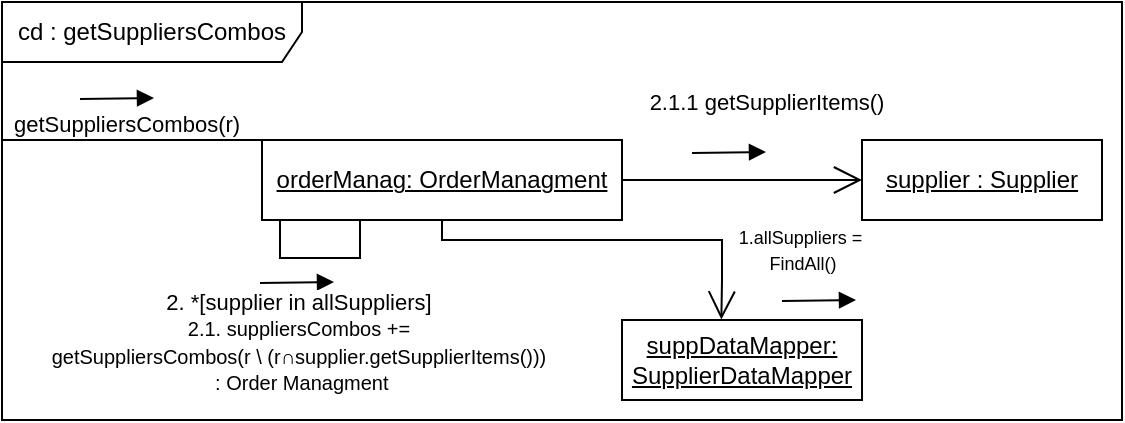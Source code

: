 <mxfile version="21.2.7" type="onedrive">
  <diagram name="Page-1" id="2YBvvXClWsGukQMizWep">
    <mxGraphModel grid="1" page="1" gridSize="10" guides="1" tooltips="1" connect="1" arrows="1" fold="1" pageScale="1" pageWidth="850" pageHeight="1100" math="0" shadow="0">
      <root>
        <mxCell id="0" />
        <mxCell id="1" parent="0" />
        <mxCell id="vbn1vjWYSr6YsiNQEqlZ-1" value="cd : getSuppliersCombos" style="shape=umlFrame;whiteSpace=wrap;html=1;pointerEvents=0;width=150;height=30;" vertex="1" parent="1">
          <mxGeometry x="10" y="11" width="560" height="209" as="geometry" />
        </mxCell>
        <mxCell id="vbn1vjWYSr6YsiNQEqlZ-34" style="edgeStyle=none;rounded=0;orthogonalLoop=1;jettySize=auto;html=1;endArrow=none;endFill=0;entryX=0;entryY=0;entryDx=0;entryDy=0;" edge="1" parent="1" target="vbn1vjWYSr6YsiNQEqlZ-33">
          <mxGeometry relative="1" as="geometry">
            <mxPoint x="10" y="80" as="sourcePoint" />
          </mxGeometry>
        </mxCell>
        <mxCell id="vbn1vjWYSr6YsiNQEqlZ-33" value="&lt;u&gt;orderManag: OrderManagment&lt;/u&gt;" style="html=1;whiteSpace=wrap;" vertex="1" parent="1">
          <mxGeometry x="140" y="80" width="180" height="40" as="geometry" />
        </mxCell>
        <mxCell id="vbn1vjWYSr6YsiNQEqlZ-51" value="" style="endArrow=none;html=1;rounded=0;entryX=0;entryY=1;entryDx=0;entryDy=0;exitX=0.5;exitY=1;exitDx=0;exitDy=0;" edge="1" parent="1">
          <mxGeometry width="50" height="50" relative="1" as="geometry">
            <mxPoint x="189" y="120" as="sourcePoint" />
            <mxPoint x="149" y="120" as="targetPoint" />
            <Array as="points">
              <mxPoint x="189" y="139" />
              <mxPoint x="149" y="139" />
            </Array>
          </mxGeometry>
        </mxCell>
        <mxCell id="vbn1vjWYSr6YsiNQEqlZ-57" value="getSuppliersCombos(r)" style="html=1;verticalAlign=bottom;endArrow=block;edgeStyle=elbowEdgeStyle;elbow=vertical;curved=0;rounded=0;" edge="1" parent="1">
          <mxGeometry x="0.257" y="-22" width="80" relative="1" as="geometry">
            <mxPoint x="49" y="59.5" as="sourcePoint" />
            <mxPoint x="86" y="59" as="targetPoint" />
            <mxPoint as="offset" />
            <Array as="points">
              <mxPoint x="70" y="59" />
            </Array>
          </mxGeometry>
        </mxCell>
        <mxCell id="eug0yIInreZ6nuwDFGsd-1" value="&lt;u&gt;supplier : Supplier&lt;/u&gt;" style="rounded=0;whiteSpace=wrap;html=1;" vertex="1" parent="1">
          <mxGeometry x="440" y="80" width="120" height="40" as="geometry" />
        </mxCell>
        <mxCell id="eug0yIInreZ6nuwDFGsd-4" value="2. *[supplier in allSuppliers]&lt;br style=&quot;border-color: var(--border-color); font-size: 10px;&quot;&gt;&lt;span style=&quot;font-size: 10px;&quot;&gt;2.1. suppliersCombos +=&lt;/span&gt;&lt;br style=&quot;border-color: var(--border-color); font-size: 10px;&quot;&gt;&lt;span style=&quot;font-size: 10px;&quot;&gt;getSuppliersCombos(r \ (r∩supplier.getSupplierItems()))&lt;/span&gt;&lt;br style=&quot;border-color: var(--border-color); font-size: 10px;&quot;&gt;&lt;span style=&quot;font-size: 10px;&quot;&gt;&amp;nbsp;: Order Managment&lt;/span&gt;" style="html=1;verticalAlign=bottom;endArrow=block;edgeStyle=elbowEdgeStyle;elbow=vertical;curved=0;rounded=0;" edge="1" parent="1">
          <mxGeometry x="0.04" y="-59" width="80" relative="1" as="geometry">
            <mxPoint x="139" y="151.5" as="sourcePoint" />
            <mxPoint x="176" y="151" as="targetPoint" />
            <mxPoint as="offset" />
            <Array as="points">
              <mxPoint x="160" y="151" />
            </Array>
          </mxGeometry>
        </mxCell>
        <mxCell id="eug0yIInreZ6nuwDFGsd-5" value="2.1.1 getSupplierItems()" style="html=1;verticalAlign=bottom;endArrow=block;edgeStyle=elbowEdgeStyle;elbow=vertical;curved=0;rounded=0;" edge="1" parent="1">
          <mxGeometry x="1" y="16" width="80" relative="1" as="geometry">
            <mxPoint x="355" y="86.5" as="sourcePoint" />
            <mxPoint x="392" y="86" as="targetPoint" />
            <mxPoint as="offset" />
            <Array as="points">
              <mxPoint x="376" y="86" />
            </Array>
          </mxGeometry>
        </mxCell>
        <mxCell id="z5gsfy8mh2WQnusAvWPp-1" value="" style="endArrow=open;endFill=1;endSize=12;html=1;rounded=0;exitX=1;exitY=0.5;exitDx=0;exitDy=0;" edge="1" parent="1" source="vbn1vjWYSr6YsiNQEqlZ-33" target="eug0yIInreZ6nuwDFGsd-1">
          <mxGeometry width="160" relative="1" as="geometry">
            <mxPoint x="370" y="140" as="sourcePoint" />
            <mxPoint x="530" y="140" as="targetPoint" />
          </mxGeometry>
        </mxCell>
        <mxCell id="eaVEooknB9_Dvz67hfwM-1" value="&lt;u&gt;suppDataMapper: SupplierDataMapper&lt;/u&gt;" style="rounded=0;whiteSpace=wrap;html=1;" vertex="1" parent="1">
          <mxGeometry x="320" y="170" width="120" height="40" as="geometry" />
        </mxCell>
        <mxCell id="eaVEooknB9_Dvz67hfwM-2" value="" style="endArrow=open;endFill=1;endSize=12;html=1;rounded=0;exitX=0.5;exitY=1;exitDx=0;exitDy=0;entryX=0.414;entryY=-0.006;entryDx=0;entryDy=0;entryPerimeter=0;" edge="1" parent="1" source="vbn1vjWYSr6YsiNQEqlZ-33" target="eaVEooknB9_Dvz67hfwM-1">
          <mxGeometry width="160" relative="1" as="geometry">
            <mxPoint x="230" y="150" as="sourcePoint" />
            <mxPoint x="390" y="150" as="targetPoint" />
            <Array as="points">
              <mxPoint x="230" y="130" />
              <mxPoint x="370" y="130" />
              <mxPoint x="370" y="150" />
            </Array>
          </mxGeometry>
        </mxCell>
        <mxCell id="eaVEooknB9_Dvz67hfwM-3" value="&lt;font style=&quot;font-size: 9px;&quot;&gt;1.allSuppliers =&amp;nbsp;&lt;br&gt;FindAll()&lt;/font&gt;" style="html=1;verticalAlign=bottom;endArrow=block;edgeStyle=elbowEdgeStyle;elbow=vertical;curved=0;rounded=0;" edge="1" parent="1">
          <mxGeometry x="-0.44" y="10" width="80" relative="1" as="geometry">
            <mxPoint x="400" y="160.5" as="sourcePoint" />
            <mxPoint x="437" y="160" as="targetPoint" />
            <mxPoint as="offset" />
            <Array as="points">
              <mxPoint x="421" y="160" />
            </Array>
          </mxGeometry>
        </mxCell>
      </root>
    </mxGraphModel>
  </diagram>
</mxfile>
